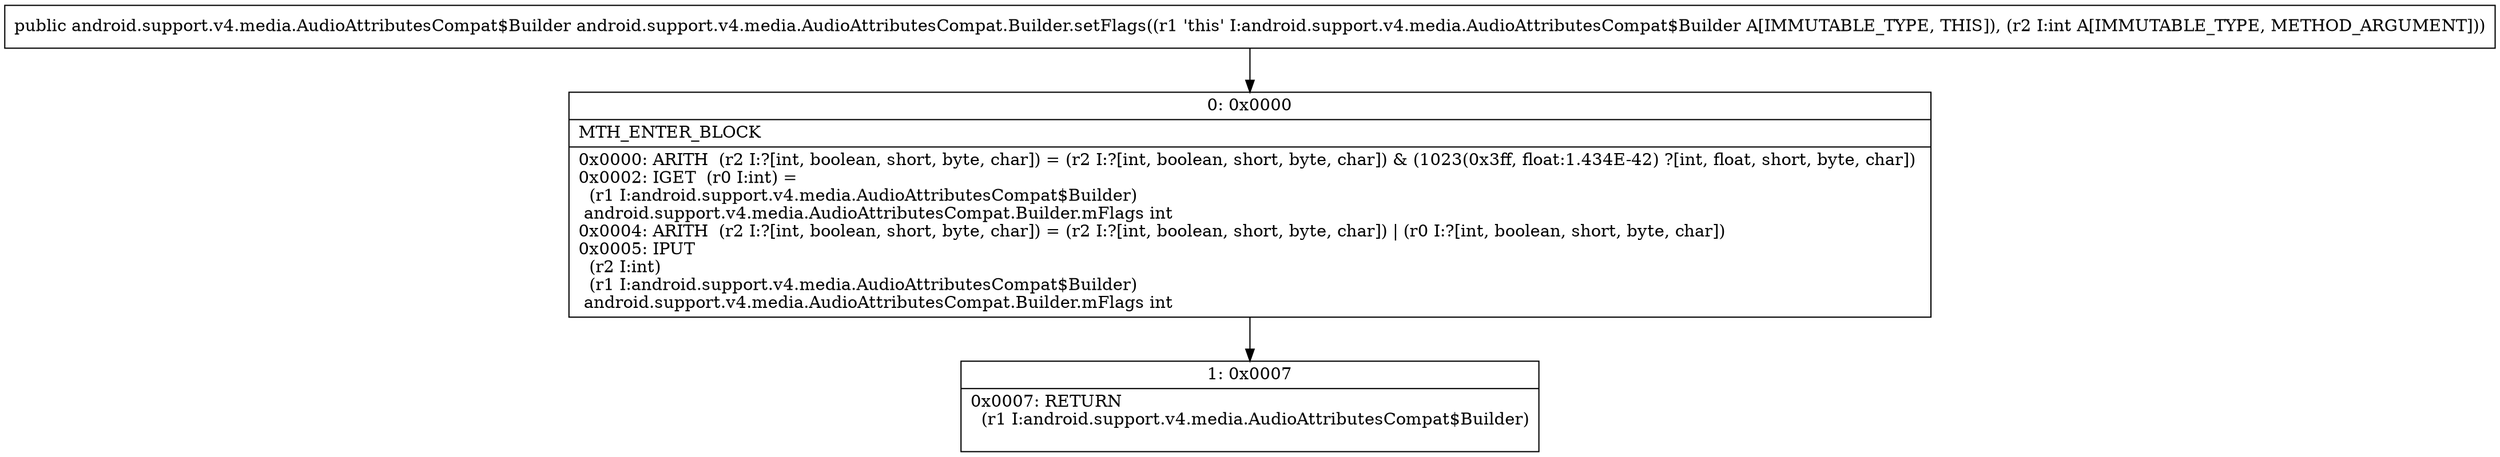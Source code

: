 digraph "CFG forandroid.support.v4.media.AudioAttributesCompat.Builder.setFlags(I)Landroid\/support\/v4\/media\/AudioAttributesCompat$Builder;" {
Node_0 [shape=record,label="{0\:\ 0x0000|MTH_ENTER_BLOCK\l|0x0000: ARITH  (r2 I:?[int, boolean, short, byte, char]) = (r2 I:?[int, boolean, short, byte, char]) & (1023(0x3ff, float:1.434E\-42) ?[int, float, short, byte, char]) \l0x0002: IGET  (r0 I:int) = \l  (r1 I:android.support.v4.media.AudioAttributesCompat$Builder)\l android.support.v4.media.AudioAttributesCompat.Builder.mFlags int \l0x0004: ARITH  (r2 I:?[int, boolean, short, byte, char]) = (r2 I:?[int, boolean, short, byte, char]) \| (r0 I:?[int, boolean, short, byte, char]) \l0x0005: IPUT  \l  (r2 I:int)\l  (r1 I:android.support.v4.media.AudioAttributesCompat$Builder)\l android.support.v4.media.AudioAttributesCompat.Builder.mFlags int \l}"];
Node_1 [shape=record,label="{1\:\ 0x0007|0x0007: RETURN  \l  (r1 I:android.support.v4.media.AudioAttributesCompat$Builder)\l \l}"];
MethodNode[shape=record,label="{public android.support.v4.media.AudioAttributesCompat$Builder android.support.v4.media.AudioAttributesCompat.Builder.setFlags((r1 'this' I:android.support.v4.media.AudioAttributesCompat$Builder A[IMMUTABLE_TYPE, THIS]), (r2 I:int A[IMMUTABLE_TYPE, METHOD_ARGUMENT])) }"];
MethodNode -> Node_0;
Node_0 -> Node_1;
}

